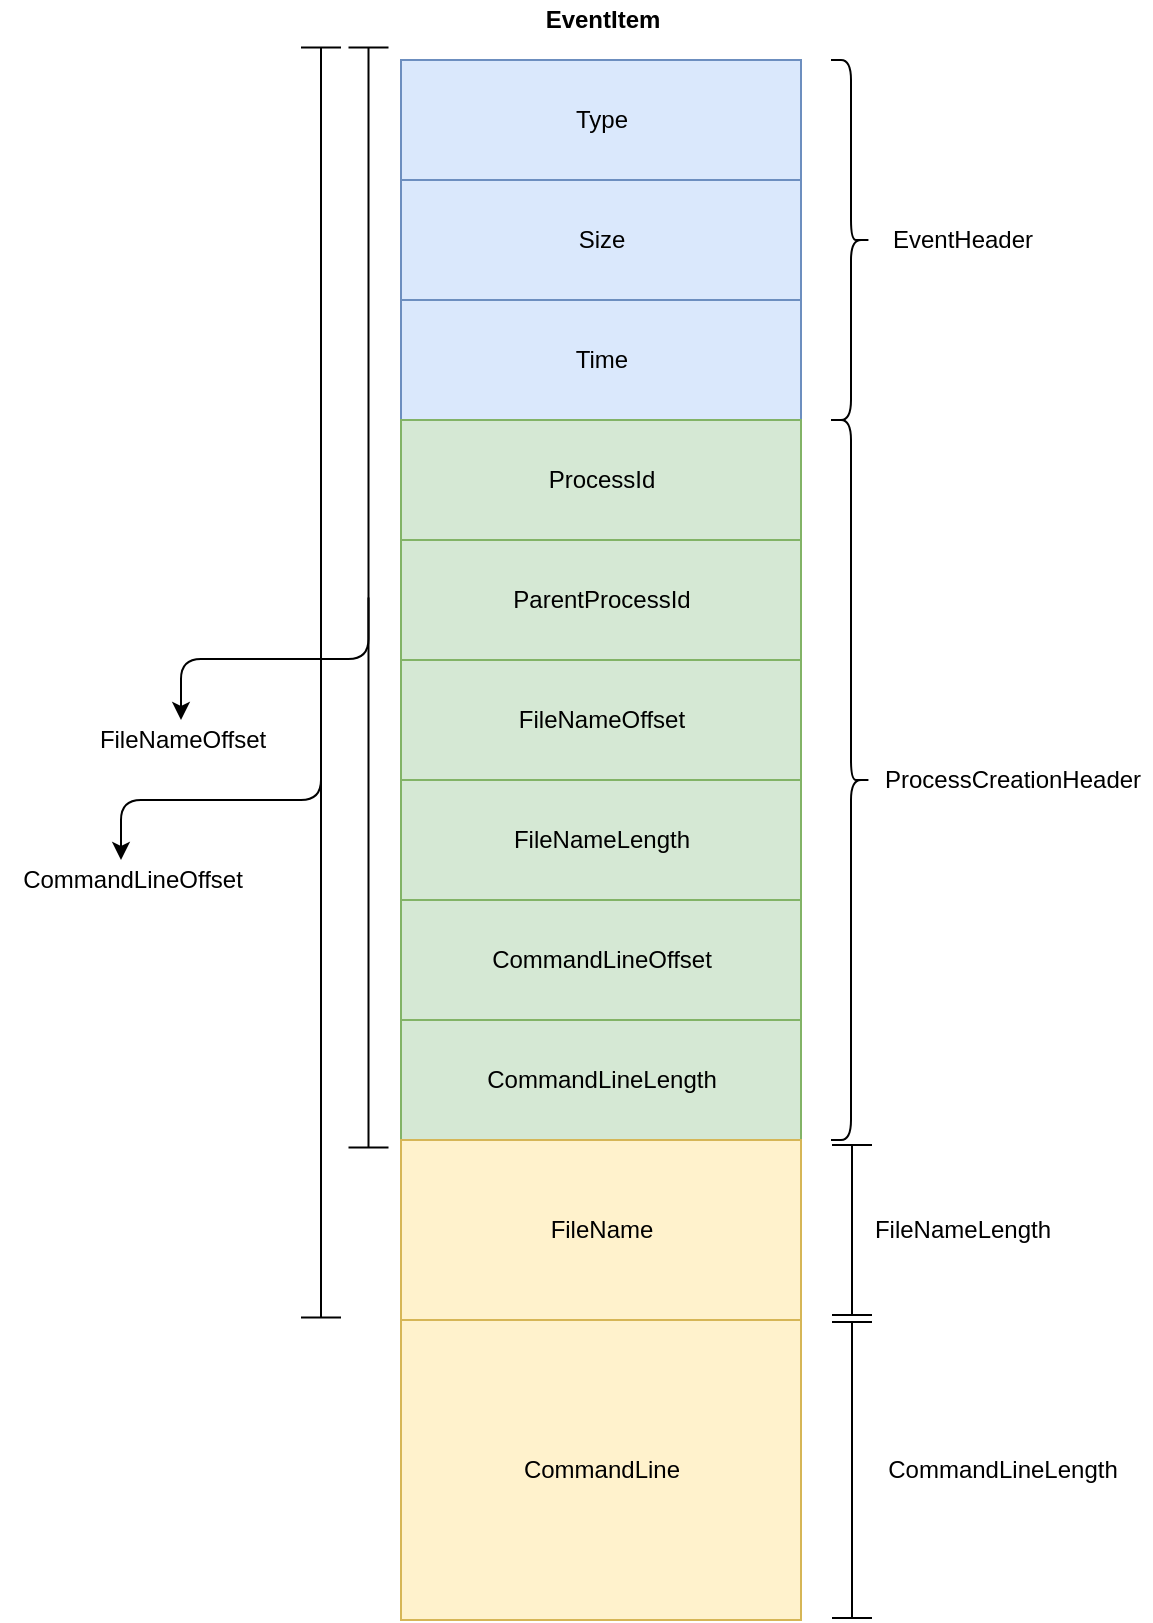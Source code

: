 <mxfile version="13.6.2" type="device" pages="4"><diagram id="EncKidvTdwbd67Wo8Xl4" name="ProcessCreationStructure"><mxGraphModel dx="2062" dy="1182" grid="1" gridSize="10" guides="1" tooltips="1" connect="1" arrows="1" fold="1" page="1" pageScale="1" pageWidth="850" pageHeight="1100" math="0" shadow="0"><root><mxCell id="0"/><mxCell id="1" parent="0"/><mxCell id="m1gUJsSVckNGnKXRZh16-1" value="" style="rounded=0;whiteSpace=wrap;html=1;" parent="1" vertex="1"><mxGeometry x="337.5" y="70" width="200" height="780" as="geometry"/></mxCell><mxCell id="m1gUJsSVckNGnKXRZh16-2" value="&lt;b&gt;EventItem&lt;/b&gt;" style="text;html=1;align=center;verticalAlign=middle;resizable=0;points=[];autosize=1;" parent="1" vertex="1"><mxGeometry x="402.5" y="40" width="70" height="20" as="geometry"/></mxCell><mxCell id="m1gUJsSVckNGnKXRZh16-3" value="Type" style="rounded=0;whiteSpace=wrap;html=1;fillColor=#dae8fc;strokeColor=#6c8ebf;" parent="1" vertex="1"><mxGeometry x="337.5" y="70" width="200" height="60" as="geometry"/></mxCell><mxCell id="m1gUJsSVckNGnKXRZh16-4" value="Size" style="rounded=0;whiteSpace=wrap;html=1;fillColor=#dae8fc;strokeColor=#6c8ebf;" parent="1" vertex="1"><mxGeometry x="337.5" y="130" width="200" height="60" as="geometry"/></mxCell><mxCell id="m1gUJsSVckNGnKXRZh16-5" value="Time" style="rounded=0;whiteSpace=wrap;html=1;fillColor=#dae8fc;strokeColor=#6c8ebf;" parent="1" vertex="1"><mxGeometry x="337.5" y="190" width="200" height="60" as="geometry"/></mxCell><mxCell id="m1gUJsSVckNGnKXRZh16-6" value="ProcessId" style="rounded=0;whiteSpace=wrap;html=1;fillColor=#d5e8d4;strokeColor=#82b366;" parent="1" vertex="1"><mxGeometry x="337.5" y="250" width="200" height="60" as="geometry"/></mxCell><mxCell id="m1gUJsSVckNGnKXRZh16-7" value="ParentProcessId" style="rounded=0;whiteSpace=wrap;html=1;fillColor=#d5e8d4;strokeColor=#82b366;" parent="1" vertex="1"><mxGeometry x="337.5" y="310" width="200" height="60" as="geometry"/></mxCell><mxCell id="m1gUJsSVckNGnKXRZh16-8" value="FileNameLength" style="rounded=0;whiteSpace=wrap;html=1;fillColor=#d5e8d4;strokeColor=#82b366;" parent="1" vertex="1"><mxGeometry x="337.5" y="430" width="200" height="60" as="geometry"/></mxCell><mxCell id="m1gUJsSVckNGnKXRZh16-9" value="FileNameOffset" style="rounded=0;whiteSpace=wrap;html=1;fillColor=#d5e8d4;strokeColor=#82b366;" parent="1" vertex="1"><mxGeometry x="337.5" y="370" width="200" height="60" as="geometry"/></mxCell><mxCell id="m1gUJsSVckNGnKXRZh16-10" value="CommandLineOffset" style="rounded=0;whiteSpace=wrap;html=1;fillColor=#d5e8d4;strokeColor=#82b366;" parent="1" vertex="1"><mxGeometry x="337.5" y="490" width="200" height="60" as="geometry"/></mxCell><mxCell id="m1gUJsSVckNGnKXRZh16-11" value="CommandLineLength" style="rounded=0;whiteSpace=wrap;html=1;fillColor=#d5e8d4;strokeColor=#82b366;" parent="1" vertex="1"><mxGeometry x="337.5" y="550" width="200" height="60" as="geometry"/></mxCell><mxCell id="m1gUJsSVckNGnKXRZh16-12" value="FileName" style="rounded=0;whiteSpace=wrap;html=1;fillColor=#fff2cc;strokeColor=#d6b656;" parent="1" vertex="1"><mxGeometry x="337.5" y="610" width="200" height="90" as="geometry"/></mxCell><mxCell id="m1gUJsSVckNGnKXRZh16-13" value="CommandLine" style="rounded=0;whiteSpace=wrap;html=1;fillColor=#fff2cc;strokeColor=#d6b656;" parent="1" vertex="1"><mxGeometry x="337.5" y="700" width="200" height="150" as="geometry"/></mxCell><mxCell id="m1gUJsSVckNGnKXRZh16-14" value="" style="shape=curlyBracket;whiteSpace=wrap;html=1;rounded=1;size=0.5;rotation=-180;" parent="1" vertex="1"><mxGeometry x="552.5" y="70" width="20" height="180" as="geometry"/></mxCell><mxCell id="m1gUJsSVckNGnKXRZh16-15" value="EventHeader" style="text;html=1;align=center;verticalAlign=middle;resizable=0;points=[];autosize=1;" parent="1" vertex="1"><mxGeometry x="572.5" y="150" width="90" height="20" as="geometry"/></mxCell><mxCell id="m1gUJsSVckNGnKXRZh16-16" value="" style="shape=curlyBracket;whiteSpace=wrap;html=1;rounded=1;size=0.5;rotation=-180;" parent="1" vertex="1"><mxGeometry x="552.5" y="250" width="20" height="360" as="geometry"/></mxCell><mxCell id="m1gUJsSVckNGnKXRZh16-17" value="ProcessCreationHeader" style="text;html=1;align=center;verticalAlign=middle;resizable=0;points=[];autosize=1;" parent="1" vertex="1"><mxGeometry x="572.5" y="420" width="140" height="20" as="geometry"/></mxCell><mxCell id="m1gUJsSVckNGnKXRZh16-19" value="" style="shape=crossbar;whiteSpace=wrap;html=1;rounded=1;rotation=-90;" parent="1" vertex="1"><mxGeometry x="46.25" y="328.75" width="550" height="20" as="geometry"/></mxCell><mxCell id="m1gUJsSVckNGnKXRZh16-21" value="" style="shape=crossbar;whiteSpace=wrap;html=1;rounded=1;rotation=-90;" parent="1" vertex="1"><mxGeometry x="-20" y="371.25" width="635" height="20" as="geometry"/></mxCell><mxCell id="m1gUJsSVckNGnKXRZh16-22" value="" style="edgeStyle=elbowEdgeStyle;elbow=vertical;endArrow=classic;html=1;exitX=0.5;exitY=0.5;exitDx=0;exitDy=0;exitPerimeter=0;" parent="1" source="m1gUJsSVckNGnKXRZh16-19" edge="1"><mxGeometry width="50" height="50" relative="1" as="geometry"><mxPoint x="197.5" y="360" as="sourcePoint"/><mxPoint x="227.5" y="400" as="targetPoint"/></mxGeometry></mxCell><mxCell id="m1gUJsSVckNGnKXRZh16-23" value="" style="edgeStyle=elbowEdgeStyle;elbow=vertical;endArrow=classic;html=1;exitX=0.5;exitY=0.5;exitDx=0;exitDy=0;exitPerimeter=0;" parent="1" source="m1gUJsSVckNGnKXRZh16-21" edge="1"><mxGeometry width="50" height="50" relative="1" as="geometry"><mxPoint x="291.25" y="378.75" as="sourcePoint"/><mxPoint x="197.5" y="470" as="targetPoint"/><Array as="points"><mxPoint x="247.5" y="440"/></Array></mxGeometry></mxCell><mxCell id="m1gUJsSVckNGnKXRZh16-24" value="&lt;span&gt;FileNameOffset&lt;/span&gt;" style="text;html=1;align=center;verticalAlign=middle;resizable=0;points=[];autosize=1;" parent="1" vertex="1"><mxGeometry x="177.5" y="400" width="100" height="20" as="geometry"/></mxCell><mxCell id="m1gUJsSVckNGnKXRZh16-25" value="&lt;span&gt;CommandLineOffset&lt;/span&gt;" style="text;html=1;align=center;verticalAlign=middle;resizable=0;points=[];autosize=1;" parent="1" vertex="1"><mxGeometry x="137.5" y="470" width="130" height="20" as="geometry"/></mxCell><mxCell id="m1gUJsSVckNGnKXRZh16-26" value="" style="shape=crossbar;whiteSpace=wrap;html=1;rounded=1;rotation=-90;" parent="1" vertex="1"><mxGeometry x="520.5" y="645" width="85" height="20" as="geometry"/></mxCell><mxCell id="m1gUJsSVckNGnKXRZh16-27" value="" style="shape=crossbar;whiteSpace=wrap;html=1;rounded=1;rotation=-90;" parent="1" vertex="1"><mxGeometry x="489" y="765" width="148" height="20" as="geometry"/></mxCell><mxCell id="m1gUJsSVckNGnKXRZh16-28" value="FileNameLength" style="text;html=1;align=center;verticalAlign=middle;resizable=0;points=[];autosize=1;" parent="1" vertex="1"><mxGeometry x="567.5" y="645" width="100" height="20" as="geometry"/></mxCell><mxCell id="m1gUJsSVckNGnKXRZh16-29" value="CommandLineLength" style="text;html=1;align=center;verticalAlign=middle;resizable=0;points=[];autosize=1;" parent="1" vertex="1"><mxGeometry x="572.5" y="765" width="130" height="20" as="geometry"/></mxCell></root></mxGraphModel></diagram><diagram id="ppN4QJusdsH0Hr3IwTUx" name="SequenceDiagram"><mxGraphModel dx="2062" dy="1182" grid="1" gridSize="10" guides="1" tooltips="1" connect="1" arrows="1" fold="1" page="1" pageScale="1" pageWidth="850" pageHeight="1100" math="0" shadow="0"><root><mxCell id="bGUG_rgy8I8LXVHKZunr-0"/><mxCell id="bGUG_rgy8I8LXVHKZunr-1" parent="bGUG_rgy8I8LXVHKZunr-0"/><mxCell id="bGUG_rgy8I8LXVHKZunr-2" value="User-Mode" style="shape=umlLifeline;perimeter=lifelinePerimeter;whiteSpace=wrap;html=1;container=1;collapsible=0;recursiveResize=0;outlineConnect=0;" parent="bGUG_rgy8I8LXVHKZunr-1" vertex="1"><mxGeometry x="220" y="80" width="100" height="450" as="geometry"/></mxCell><mxCell id="bGUG_rgy8I8LXVHKZunr-10" value="" style="html=1;points=[];perimeter=orthogonalPerimeter;" parent="bGUG_rgy8I8LXVHKZunr-2" vertex="1"><mxGeometry x="45" y="160" width="10" height="80" as="geometry"/></mxCell><mxCell id="bGUG_rgy8I8LXVHKZunr-12" value="Allow/Block/Quarantine etc...&amp;nbsp; via IOCTL" style="html=1;verticalAlign=bottom;startArrow=oval;startFill=1;endArrow=block;startSize=8;" parent="bGUG_rgy8I8LXVHKZunr-2" target="bGUG_rgy8I8LXVHKZunr-3" edge="1"><mxGeometry width="60" relative="1" as="geometry"><mxPoint x="50" y="270" as="sourcePoint"/><mxPoint x="110" y="270" as="targetPoint"/></mxGeometry></mxCell><mxCell id="bGUG_rgy8I8LXVHKZunr-3" value="Kernel-Mode" style="shape=umlLifeline;perimeter=lifelinePerimeter;whiteSpace=wrap;html=1;container=1;collapsible=0;recursiveResize=0;outlineConnect=0;" parent="bGUG_rgy8I8LXVHKZunr-1" vertex="1"><mxGeometry x="560" y="80" width="100" height="450" as="geometry"/></mxCell><mxCell id="bGUG_rgy8I8LXVHKZunr-4" value="" style="html=1;points=[];perimeter=orthogonalPerimeter;" parent="bGUG_rgy8I8LXVHKZunr-3" vertex="1"><mxGeometry x="45" y="70" width="10" height="80" as="geometry"/></mxCell><mxCell id="bGUG_rgy8I8LXVHKZunr-13" value="" style="html=1;points=[];perimeter=orthogonalPerimeter;" parent="bGUG_rgy8I8LXVHKZunr-3" vertex="1"><mxGeometry x="45" y="310" width="10" height="80" as="geometry"/></mxCell><mxCell id="bGUG_rgy8I8LXVHKZunr-14" value="IOCTL_GET_EVENTS" style="html=1;verticalAlign=bottom;endArrow=block;entryX=0;entryY=0;" parent="bGUG_rgy8I8LXVHKZunr-3" target="bGUG_rgy8I8LXVHKZunr-13" edge="1"><mxGeometry relative="1" as="geometry"><mxPoint x="-290.5" y="310.0" as="sourcePoint"/></mxGeometry></mxCell><mxCell id="bGUG_rgy8I8LXVHKZunr-15" value="EVENTS" style="html=1;verticalAlign=bottom;endArrow=open;dashed=1;endSize=8;exitX=0;exitY=0.95;" parent="bGUG_rgy8I8LXVHKZunr-3" source="bGUG_rgy8I8LXVHKZunr-13" edge="1"><mxGeometry relative="1" as="geometry"><mxPoint x="-290.5" y="386" as="targetPoint"/></mxGeometry></mxCell><mxCell id="bGUG_rgy8I8LXVHKZunr-5" value="IOCTL_GET_EVENTS" style="html=1;verticalAlign=bottom;endArrow=block;entryX=0;entryY=0;" parent="bGUG_rgy8I8LXVHKZunr-1" source="bGUG_rgy8I8LXVHKZunr-2" target="bGUG_rgy8I8LXVHKZunr-4" edge="1"><mxGeometry relative="1" as="geometry"><mxPoint x="535" y="150" as="sourcePoint"/></mxGeometry></mxCell><mxCell id="bGUG_rgy8I8LXVHKZunr-6" value="EVENTS" style="html=1;verticalAlign=bottom;endArrow=open;dashed=1;endSize=8;exitX=0;exitY=0.95;" parent="bGUG_rgy8I8LXVHKZunr-1" source="bGUG_rgy8I8LXVHKZunr-4" target="bGUG_rgy8I8LXVHKZunr-2" edge="1"><mxGeometry relative="1" as="geometry"><mxPoint x="535" y="226" as="targetPoint"/></mxGeometry></mxCell><mxCell id="bGUG_rgy8I8LXVHKZunr-11" value="1. Register Events&lt;br&gt;2. Determine kernel actions&lt;br&gt;&amp;nbsp;(allow/block processes)&lt;br&gt;3. Ask for more events" style="text;html=1;align=center;verticalAlign=middle;resizable=0;points=[];autosize=1;" parent="bGUG_rgy8I8LXVHKZunr-1" vertex="1"><mxGeometry x="90" y="250" width="160" height="60" as="geometry"/></mxCell></root></mxGraphModel></diagram><diagram id="F8doBaT8mjykbW4AZxkS" name="Model"><mxGraphModel dx="2912" dy="1182" grid="1" gridSize="10" guides="1" tooltips="1" connect="1" arrows="1" fold="1" page="1" pageScale="1" pageWidth="850" pageHeight="1100" math="0" shadow="0"><root><mxCell id="iuf9xAdqh_TTJQIWkeO--0"/><mxCell id="iuf9xAdqh_TTJQIWkeO--1" parent="iuf9xAdqh_TTJQIWkeO--0"/><mxCell id="qCPNAJK8BQ9uh-IPUCXe-0" style="edgeStyle=orthogonalEdgeStyle;rounded=0;orthogonalLoop=1;jettySize=auto;html=1;exitX=1;exitY=0.75;exitDx=0;exitDy=0;entryX=0.75;entryY=1;entryDx=0;entryDy=0;" parent="iuf9xAdqh_TTJQIWkeO--1" source="qCPNAJK8BQ9uh-IPUCXe-1" target="qCPNAJK8BQ9uh-IPUCXe-7" edge="1"><mxGeometry relative="1" as="geometry"/></mxCell><mxCell id="qCPNAJK8BQ9uh-IPUCXe-1" value="EventList" style="html=1;" parent="iuf9xAdqh_TTJQIWkeO--1" vertex="1"><mxGeometry x="-165" y="705" width="110" height="80" as="geometry"/></mxCell><mxCell id="qCPNAJK8BQ9uh-IPUCXe-2" style="edgeStyle=orthogonalEdgeStyle;rounded=0;orthogonalLoop=1;jettySize=auto;html=1;entryX=0.25;entryY=0;entryDx=0;entryDy=0;" parent="iuf9xAdqh_TTJQIWkeO--1" source="qCPNAJK8BQ9uh-IPUCXe-4" target="qCPNAJK8BQ9uh-IPUCXe-7" edge="1"><mxGeometry relative="1" as="geometry"><Array as="points"><mxPoint x="-7" y="465"/></Array></mxGeometry></mxCell><mxCell id="qCPNAJK8BQ9uh-IPUCXe-3" style="edgeStyle=orthogonalEdgeStyle;rounded=0;orthogonalLoop=1;jettySize=auto;html=1;" parent="iuf9xAdqh_TTJQIWkeO--1" source="qCPNAJK8BQ9uh-IPUCXe-4" edge="1"><mxGeometry relative="1" as="geometry"><mxPoint x="192" y="130" as="targetPoint"/></mxGeometry></mxCell><mxCell id="qCPNAJK8BQ9uh-IPUCXe-4" value="IOCTL" style="html=1;" parent="iuf9xAdqh_TTJQIWkeO--1" vertex="1"><mxGeometry x="-35" y="105" width="110" height="50" as="geometry"/></mxCell><mxCell id="qCPNAJK8BQ9uh-IPUCXe-5" style="edgeStyle=orthogonalEdgeStyle;rounded=0;orthogonalLoop=1;jettySize=auto;html=1;exitX=0.75;exitY=0;exitDx=0;exitDy=0;entryX=0.75;entryY=1;entryDx=0;entryDy=0;" parent="iuf9xAdqh_TTJQIWkeO--1" source="qCPNAJK8BQ9uh-IPUCXe-7" target="qCPNAJK8BQ9uh-IPUCXe-4" edge="1"><mxGeometry relative="1" as="geometry"/></mxCell><mxCell id="qCPNAJK8BQ9uh-IPUCXe-6" style="edgeStyle=orthogonalEdgeStyle;rounded=0;orthogonalLoop=1;jettySize=auto;html=1;exitX=0.25;exitY=1;exitDx=0;exitDy=0;entryX=1;entryY=0.25;entryDx=0;entryDy=0;" parent="iuf9xAdqh_TTJQIWkeO--1" source="qCPNAJK8BQ9uh-IPUCXe-7" target="qCPNAJK8BQ9uh-IPUCXe-1" edge="1"><mxGeometry relative="1" as="geometry"/></mxCell><mxCell id="qCPNAJK8BQ9uh-IPUCXe-7" value="IRP" style="html=1;" parent="iuf9xAdqh_TTJQIWkeO--1" vertex="1"><mxGeometry x="-35" y="495" width="110" height="50" as="geometry"/></mxCell><mxCell id="qCPNAJK8BQ9uh-IPUCXe-8" value="" style="group" parent="iuf9xAdqh_TTJQIWkeO--1" vertex="1" connectable="0"><mxGeometry x="-405" y="335" width="140" height="80" as="geometry"/></mxCell><mxCell id="qCPNAJK8BQ9uh-IPUCXe-9" value="" style="group" parent="qCPNAJK8BQ9uh-IPUCXe-8" vertex="1" connectable="0"><mxGeometry width="140" height="80" as="geometry"/></mxCell><mxCell id="qCPNAJK8BQ9uh-IPUCXe-10" value="Callback" style="html=1;" parent="qCPNAJK8BQ9uh-IPUCXe-9" vertex="1"><mxGeometry width="110" height="50" as="geometry"/></mxCell><mxCell id="qCPNAJK8BQ9uh-IPUCXe-11" value="Callback" style="html=1;" parent="qCPNAJK8BQ9uh-IPUCXe-9" vertex="1"><mxGeometry x="10" y="10" width="110" height="50" as="geometry"/></mxCell><mxCell id="qCPNAJK8BQ9uh-IPUCXe-12" value="Callback" style="html=1;" parent="qCPNAJK8BQ9uh-IPUCXe-9" vertex="1"><mxGeometry x="20" y="20" width="110" height="50" as="geometry"/></mxCell><mxCell id="qCPNAJK8BQ9uh-IPUCXe-13" value="Callbacks" style="html=1;" parent="qCPNAJK8BQ9uh-IPUCXe-9" vertex="1"><mxGeometry x="30" y="30" width="110" height="50" as="geometry"/></mxCell><mxCell id="qCPNAJK8BQ9uh-IPUCXe-14" value="" style="line;strokeWidth=1;fillColor=#f8cecc;align=left;verticalAlign=middle;spacingTop=-1;spacingLeft=3;spacingRight=3;rotatable=0;labelPosition=right;points=[];portConstraint=eastwest;strokeColor=#b85450;" parent="iuf9xAdqh_TTJQIWkeO--1" vertex="1"><mxGeometry x="-480" y="295" width="940" height="8" as="geometry"/></mxCell><mxCell id="qCPNAJK8BQ9uh-IPUCXe-15" value="User Mode" style="text;html=1;align=center;verticalAlign=middle;resizable=0;points=[];autosize=1;fillColor=#f8cecc;strokeColor=#b85450;" parent="iuf9xAdqh_TTJQIWkeO--1" vertex="1"><mxGeometry x="230" y="255" width="70" height="20" as="geometry"/></mxCell><mxCell id="qCPNAJK8BQ9uh-IPUCXe-16" value="Kernel Mode" style="text;html=1;align=center;verticalAlign=middle;resizable=0;points=[];autosize=1;fillColor=#f8cecc;strokeColor=#b85450;" parent="iuf9xAdqh_TTJQIWkeO--1" vertex="1"><mxGeometry x="225" y="325" width="80" height="20" as="geometry"/></mxCell><mxCell id="qCPNAJK8BQ9uh-IPUCXe-17" value="" style="group" parent="iuf9xAdqh_TTJQIWkeO--1" vertex="1" connectable="0"><mxGeometry x="-375" y="535" width="140" height="80" as="geometry"/></mxCell><mxCell id="qCPNAJK8BQ9uh-IPUCXe-18" value="Object" style="html=1;" parent="qCPNAJK8BQ9uh-IPUCXe-17" vertex="1"><mxGeometry width="110" height="50" as="geometry"/></mxCell><mxCell id="qCPNAJK8BQ9uh-IPUCXe-19" value="Object" style="html=1;" parent="qCPNAJK8BQ9uh-IPUCXe-17" vertex="1"><mxGeometry x="10" y="10" width="110" height="50" as="geometry"/></mxCell><mxCell id="qCPNAJK8BQ9uh-IPUCXe-20" value="Object" style="html=1;" parent="qCPNAJK8BQ9uh-IPUCXe-17" vertex="1"><mxGeometry x="20" y="20" width="110" height="50" as="geometry"/></mxCell><mxCell id="qCPNAJK8BQ9uh-IPUCXe-21" value="Events" style="html=1;" parent="qCPNAJK8BQ9uh-IPUCXe-17" vertex="1"><mxGeometry x="30" y="30" width="110" height="50" as="geometry"/></mxCell><mxCell id="qCPNAJK8BQ9uh-IPUCXe-22" style="edgeStyle=orthogonalEdgeStyle;rounded=0;orthogonalLoop=1;jettySize=auto;html=1;entryX=0;entryY=0.5;entryDx=0;entryDy=0;" parent="iuf9xAdqh_TTJQIWkeO--1" source="qCPNAJK8BQ9uh-IPUCXe-21" target="qCPNAJK8BQ9uh-IPUCXe-1" edge="1"><mxGeometry relative="1" as="geometry"><Array as="points"><mxPoint x="-290" y="745"/></Array></mxGeometry></mxCell><mxCell id="qCPNAJK8BQ9uh-IPUCXe-23" style="edgeStyle=orthogonalEdgeStyle;rounded=0;orthogonalLoop=1;jettySize=auto;html=1;entryX=0.5;entryY=0;entryDx=0;entryDy=0;" parent="iuf9xAdqh_TTJQIWkeO--1" source="qCPNAJK8BQ9uh-IPUCXe-13" target="qCPNAJK8BQ9uh-IPUCXe-18" edge="1"><mxGeometry relative="1" as="geometry"/></mxCell><mxCell id="qCPNAJK8BQ9uh-IPUCXe-24" value="1. User service periodically&amp;nbsp;&lt;br&gt;requests for events" style="text;html=1;align=center;verticalAlign=middle;resizable=0;points=[];autosize=1;fillColor=#ffe6cc;strokeColor=#d79b00;" parent="iuf9xAdqh_TTJQIWkeO--1" vertex="1"><mxGeometry x="-195" y="210" width="160" height="30" as="geometry"/></mxCell><mxCell id="qCPNAJK8BQ9uh-IPUCXe-25" value="2. The request arrives to the driver in the form of an IRP" style="text;html=1;align=center;verticalAlign=middle;resizable=0;points=[];autosize=1;fillColor=#ffe6cc;strokeColor=#d79b00;" parent="iuf9xAdqh_TTJQIWkeO--1" vertex="1"><mxGeometry x="85" y="510" width="310" height="20" as="geometry"/></mxCell><mxCell id="qCPNAJK8BQ9uh-IPUCXe-26" value="3. The IRP handles the request by sending&amp;nbsp;&lt;br&gt;the events inside the global EventList summed up&lt;br&gt;from the previous query" style="text;html=1;align=center;verticalAlign=middle;resizable=0;points=[];autosize=1;fillColor=#ffe6cc;strokeColor=#d79b00;" parent="iuf9xAdqh_TTJQIWkeO--1" vertex="1"><mxGeometry x="55" y="605" width="280" height="50" as="geometry"/></mxCell><mxCell id="qCPNAJK8BQ9uh-IPUCXe-27" value="(4.) Callback routines are called &lt;br&gt;and create an Event Objects" style="text;html=1;align=center;verticalAlign=middle;resizable=0;points=[];autosize=1;fillColor=#ffe6cc;strokeColor=#d79b00;" parent="iuf9xAdqh_TTJQIWkeO--1" vertex="1"><mxGeometry x="-305" y="455" width="180" height="30" as="geometry"/></mxCell><mxCell id="qCPNAJK8BQ9uh-IPUCXe-28" value="(5.) Events inserted into a global list" style="text;html=1;align=center;verticalAlign=middle;resizable=0;points=[];autosize=1;fillColor=#ffe6cc;strokeColor=#d79b00;" parent="iuf9xAdqh_TTJQIWkeO--1" vertex="1"><mxGeometry x="-275" y="655" width="210" height="20" as="geometry"/></mxCell><mxCell id="qCPNAJK8BQ9uh-IPUCXe-29" value="(4.) and (5.) actually happens all the time" style="text;html=1;align=center;verticalAlign=middle;resizable=0;points=[];autosize=1;fillColor=#fff2cc;strokeColor=#d6b656;" parent="iuf9xAdqh_TTJQIWkeO--1" vertex="1"><mxGeometry x="-420" y="795" width="230" height="20" as="geometry"/></mxCell><mxCell id="qCPNAJK8BQ9uh-IPUCXe-30" value="The client:&lt;br&gt;6. Saves the data&lt;br&gt;7. Analyze it&lt;br&gt;(8.) Request an action from the driver&lt;br&gt;Back to 1." style="text;html=1;align=center;verticalAlign=middle;resizable=0;points=[];autosize=1;fillColor=#ffe6cc;strokeColor=#d79b00;" parent="iuf9xAdqh_TTJQIWkeO--1" vertex="1"><mxGeometry x="192" y="90" width="210" height="80" as="geometry"/></mxCell></root></mxGraphModel></diagram><diagram id="GzKxdvM7s897YxRiNi8H" name="ProjectStructure"><mxGraphModel dx="1422" dy="815" grid="1" gridSize="10" guides="1" tooltips="1" connect="1" arrows="1" fold="1" page="1" pageScale="1" pageWidth="850" pageHeight="1100" math="0" shadow="0"><root><mxCell id="bESQFIBJN2Bo6fPpx5Un-0"/><mxCell id="bESQFIBJN2Bo6fPpx5Un-1" parent="bESQFIBJN2Bo6fPpx5Un-0"/><mxCell id="IKqKu-HeOv18yyzppI-X-41" value="" style="endArrow=none;dashed=1;html=1;fontSize=14;" parent="bESQFIBJN2Bo6fPpx5Un-1" edge="1"><mxGeometry width="50" height="50" relative="1" as="geometry"><mxPoint x="990" y="160" as="sourcePoint"/><mxPoint x="1880" y="160" as="targetPoint"/></mxGeometry></mxCell><mxCell id="IKqKu-HeOv18yyzppI-X-42" value="" style="endArrow=none;dashed=1;html=1;fontSize=14;" parent="bESQFIBJN2Bo6fPpx5Un-1" edge="1"><mxGeometry width="50" height="50" relative="1" as="geometry"><mxPoint x="990" y="370" as="sourcePoint"/><mxPoint x="1880" y="370" as="targetPoint"/></mxGeometry></mxCell><mxCell id="IKqKu-HeOv18yyzppI-X-44" value="" style="endArrow=none;dashed=1;html=1;fontSize=14;" parent="bESQFIBJN2Bo6fPpx5Un-1" edge="1"><mxGeometry width="50" height="50" relative="1" as="geometry"><mxPoint x="990" y="729.58" as="sourcePoint"/><mxPoint x="1880" y="729.58" as="targetPoint"/></mxGeometry></mxCell><mxCell id="IKqKu-HeOv18yyzppI-X-45" value="" style="endArrow=none;dashed=1;html=1;fontSize=14;" parent="bESQFIBJN2Bo6fPpx5Un-1" edge="1"><mxGeometry width="50" height="50" relative="1" as="geometry"><mxPoint x="990" y="940" as="sourcePoint"/><mxPoint x="1880" y="940" as="targetPoint"/></mxGeometry></mxCell><mxCell id="bESQFIBJN2Bo6fPpx5Un-8" style="edgeStyle=orthogonalEdgeStyle;rounded=0;orthogonalLoop=1;jettySize=auto;html=1;exitX=0.5;exitY=1;exitDx=0;exitDy=0;entryX=0;entryY=0.5;entryDx=0;entryDy=0;" parent="bESQFIBJN2Bo6fPpx5Un-1" source="bESQFIBJN2Bo6fPpx5Un-3" target="bESQFIBJN2Bo6fPpx5Un-5" edge="1"><mxGeometry relative="1" as="geometry"/></mxCell><mxCell id="bESQFIBJN2Bo6fPpx5Un-33" style="edgeStyle=orthogonalEdgeStyle;rounded=0;orthogonalLoop=1;jettySize=auto;html=1;exitX=0.5;exitY=1;exitDx=0;exitDy=0;entryX=0;entryY=0.5;entryDx=0;entryDy=0;" parent="bESQFIBJN2Bo6fPpx5Un-1" source="bESQFIBJN2Bo6fPpx5Un-3" target="bESQFIBJN2Bo6fPpx5Un-25" edge="1"><mxGeometry relative="1" as="geometry"/></mxCell><mxCell id="bESQFIBJN2Bo6fPpx5Un-56" style="edgeStyle=orthogonalEdgeStyle;rounded=0;orthogonalLoop=1;jettySize=auto;html=1;exitX=0.5;exitY=1;exitDx=0;exitDy=0;entryX=0;entryY=0.5;entryDx=0;entryDy=0;" parent="bESQFIBJN2Bo6fPpx5Un-1" source="bESQFIBJN2Bo6fPpx5Un-3" target="bESQFIBJN2Bo6fPpx5Un-46" edge="1"><mxGeometry relative="1" as="geometry"/></mxCell><mxCell id="bESQFIBJN2Bo6fPpx5Un-68" style="edgeStyle=orthogonalEdgeStyle;rounded=0;orthogonalLoop=1;jettySize=auto;html=1;exitX=0.5;exitY=1;exitDx=0;exitDy=0;entryX=0;entryY=0.5;entryDx=0;entryDy=0;" parent="bESQFIBJN2Bo6fPpx5Un-1" source="bESQFIBJN2Bo6fPpx5Un-3" target="bESQFIBJN2Bo6fPpx5Un-58" edge="1"><mxGeometry relative="1" as="geometry"/></mxCell><mxCell id="bESQFIBJN2Bo6fPpx5Un-3" value="src" style="rounded=0;whiteSpace=wrap;html=1;" parent="bESQFIBJN2Bo6fPpx5Un-1" vertex="1"><mxGeometry x="370" y="160" width="120" height="20" as="geometry"/></mxCell><mxCell id="bESQFIBJN2Bo6fPpx5Un-7" style="edgeStyle=orthogonalEdgeStyle;rounded=0;orthogonalLoop=1;jettySize=auto;html=1;entryX=0;entryY=0.5;entryDx=0;entryDy=0;" parent="bESQFIBJN2Bo6fPpx5Un-1" source="bESQFIBJN2Bo6fPpx5Un-5" target="bESQFIBJN2Bo6fPpx5Un-6" edge="1"><mxGeometry relative="1" as="geometry"/></mxCell><mxCell id="bESQFIBJN2Bo6fPpx5Un-5" value="monitor" style="rounded=0;whiteSpace=wrap;html=1;" parent="bESQFIBJN2Bo6fPpx5Un-1" vertex="1"><mxGeometry x="490" y="200" width="120" height="20" as="geometry"/></mxCell><mxCell id="bESQFIBJN2Bo6fPpx5Un-6" value="process.cpp" style="rounded=0;whiteSpace=wrap;html=1;fillColor=#dae8fc;strokeColor=#6c8ebf;" parent="bESQFIBJN2Bo6fPpx5Un-1" vertex="1"><mxGeometry x="610" y="240" width="120" height="20" as="geometry"/></mxCell><mxCell id="bESQFIBJN2Bo6fPpx5Un-9" style="edgeStyle=orthogonalEdgeStyle;rounded=0;orthogonalLoop=1;jettySize=auto;html=1;entryX=0;entryY=0.5;entryDx=0;entryDy=0;exitX=0.5;exitY=1;exitDx=0;exitDy=0;" parent="bESQFIBJN2Bo6fPpx5Un-1" source="bESQFIBJN2Bo6fPpx5Un-5" target="bESQFIBJN2Bo6fPpx5Un-10" edge="1"><mxGeometry relative="1" as="geometry"><mxPoint x="550" y="250" as="sourcePoint"/></mxGeometry></mxCell><mxCell id="bESQFIBJN2Bo6fPpx5Un-10" value="thread.cpp" style="rounded=0;whiteSpace=wrap;html=1;fillColor=#dae8fc;strokeColor=#6c8ebf;" parent="bESQFIBJN2Bo6fPpx5Un-1" vertex="1"><mxGeometry x="610" y="270" width="120" height="20" as="geometry"/></mxCell><mxCell id="bESQFIBJN2Bo6fPpx5Un-11" style="edgeStyle=orthogonalEdgeStyle;rounded=0;orthogonalLoop=1;jettySize=auto;html=1;entryX=0;entryY=0.5;entryDx=0;entryDy=0;exitX=0.5;exitY=1;exitDx=0;exitDy=0;" parent="bESQFIBJN2Bo6fPpx5Un-1" source="bESQFIBJN2Bo6fPpx5Un-5" target="bESQFIBJN2Bo6fPpx5Un-12" edge="1"><mxGeometry relative="1" as="geometry"><mxPoint x="550" y="280" as="sourcePoint"/></mxGeometry></mxCell><mxCell id="bESQFIBJN2Bo6fPpx5Un-12" value="image.cpp" style="rounded=0;whiteSpace=wrap;html=1;fillColor=#dae8fc;strokeColor=#6c8ebf;" parent="bESQFIBJN2Bo6fPpx5Un-1" vertex="1"><mxGeometry x="610" y="300" width="120" height="20" as="geometry"/></mxCell><mxCell id="bESQFIBJN2Bo6fPpx5Un-13" style="edgeStyle=orthogonalEdgeStyle;rounded=0;orthogonalLoop=1;jettySize=auto;html=1;entryX=0;entryY=0.5;entryDx=0;entryDy=0;exitX=0.5;exitY=1;exitDx=0;exitDy=0;" parent="bESQFIBJN2Bo6fPpx5Un-1" source="bESQFIBJN2Bo6fPpx5Un-5" target="bESQFIBJN2Bo6fPpx5Un-14" edge="1"><mxGeometry relative="1" as="geometry"><mxPoint x="550" y="310" as="sourcePoint"/></mxGeometry></mxCell><mxCell id="bESQFIBJN2Bo6fPpx5Un-14" value="registry.cpp" style="rounded=0;whiteSpace=wrap;html=1;fillColor=#dae8fc;strokeColor=#6c8ebf;" parent="bESQFIBJN2Bo6fPpx5Un-1" vertex="1"><mxGeometry x="610" y="330" width="120" height="20" as="geometry"/></mxCell><mxCell id="bESQFIBJN2Bo6fPpx5Un-24" style="edgeStyle=orthogonalEdgeStyle;rounded=0;orthogonalLoop=1;jettySize=auto;html=1;entryX=0;entryY=0.5;entryDx=0;entryDy=0;fillColor=#e1d5e7;strokeColor=#9673a6;" parent="bESQFIBJN2Bo6fPpx5Un-1" source="bESQFIBJN2Bo6fPpx5Un-25" target="bESQFIBJN2Bo6fPpx5Un-26" edge="1"><mxGeometry relative="1" as="geometry"/></mxCell><mxCell id="bESQFIBJN2Bo6fPpx5Un-25" value="major" style="rounded=0;whiteSpace=wrap;html=1;fillColor=#e1d5e7;strokeColor=#9673a6;" parent="bESQFIBJN2Bo6fPpx5Un-1" vertex="1"><mxGeometry x="490" y="440" width="120" height="20" as="geometry"/></mxCell><mxCell id="bESQFIBJN2Bo6fPpx5Un-26" value="create.cpp" style="rounded=0;whiteSpace=wrap;html=1;fillColor=#e1d5e7;strokeColor=#9673a6;" parent="bESQFIBJN2Bo6fPpx5Un-1" vertex="1"><mxGeometry x="610" y="480" width="120" height="20" as="geometry"/></mxCell><mxCell id="bESQFIBJN2Bo6fPpx5Un-27" style="edgeStyle=orthogonalEdgeStyle;rounded=0;orthogonalLoop=1;jettySize=auto;html=1;entryX=0;entryY=0.5;entryDx=0;entryDy=0;exitX=0.5;exitY=1;exitDx=0;exitDy=0;fillColor=#e1d5e7;strokeColor=#9673a6;" parent="bESQFIBJN2Bo6fPpx5Un-1" source="bESQFIBJN2Bo6fPpx5Un-25" target="bESQFIBJN2Bo6fPpx5Un-28" edge="1"><mxGeometry relative="1" as="geometry"><mxPoint x="550" y="490" as="sourcePoint"/></mxGeometry></mxCell><mxCell id="bESQFIBJN2Bo6fPpx5Un-28" value="close.cpp" style="rounded=0;whiteSpace=wrap;html=1;fillColor=#e1d5e7;strokeColor=#9673a6;" parent="bESQFIBJN2Bo6fPpx5Un-1" vertex="1"><mxGeometry x="610" y="510" width="120" height="20" as="geometry"/></mxCell><mxCell id="bESQFIBJN2Bo6fPpx5Un-29" style="edgeStyle=orthogonalEdgeStyle;rounded=0;orthogonalLoop=1;jettySize=auto;html=1;entryX=0;entryY=0.5;entryDx=0;entryDy=0;exitX=0.5;exitY=1;exitDx=0;exitDy=0;fillColor=#e1d5e7;strokeColor=#9673a6;" parent="bESQFIBJN2Bo6fPpx5Un-1" source="bESQFIBJN2Bo6fPpx5Un-25" target="bESQFIBJN2Bo6fPpx5Un-30" edge="1"><mxGeometry relative="1" as="geometry"><mxPoint x="550" y="520" as="sourcePoint"/></mxGeometry></mxCell><mxCell id="bESQFIBJN2Bo6fPpx5Un-30" value="devicecontrol.cpp" style="rounded=0;whiteSpace=wrap;html=1;fillColor=#e1d5e7;strokeColor=#9673a6;" parent="bESQFIBJN2Bo6fPpx5Un-1" vertex="1"><mxGeometry x="610" y="540" width="120" height="20" as="geometry"/></mxCell><mxCell id="bESQFIBJN2Bo6fPpx5Un-31" style="edgeStyle=orthogonalEdgeStyle;rounded=0;orthogonalLoop=1;jettySize=auto;html=1;entryX=0;entryY=0.5;entryDx=0;entryDy=0;exitX=0.5;exitY=1;exitDx=0;exitDy=0;fillColor=#e1d5e7;strokeColor=#9673a6;" parent="bESQFIBJN2Bo6fPpx5Un-1" source="bESQFIBJN2Bo6fPpx5Un-25" target="bESQFIBJN2Bo6fPpx5Un-32" edge="1"><mxGeometry relative="1" as="geometry"><mxPoint x="550" y="550" as="sourcePoint"/></mxGeometry></mxCell><mxCell id="bESQFIBJN2Bo6fPpx5Un-32" value="ioctl" style="rounded=0;whiteSpace=wrap;html=1;fillColor=#e1d5e7;strokeColor=#9673a6;" parent="bESQFIBJN2Bo6fPpx5Un-1" vertex="1"><mxGeometry x="610" y="570" width="120" height="20" as="geometry"/></mxCell><mxCell id="bESQFIBJN2Bo6fPpx5Un-34" style="edgeStyle=orthogonalEdgeStyle;rounded=0;orthogonalLoop=1;jettySize=auto;html=1;entryX=0;entryY=0.5;entryDx=0;entryDy=0;exitX=0.5;exitY=1;exitDx=0;exitDy=0;" parent="bESQFIBJN2Bo6fPpx5Un-1" source="bESQFIBJN2Bo6fPpx5Un-5" target="bESQFIBJN2Bo6fPpx5Un-35" edge="1"><mxGeometry relative="1" as="geometry"><mxPoint x="550" y="250" as="sourcePoint"/></mxGeometry></mxCell><mxCell id="bESQFIBJN2Bo6fPpx5Un-35" value="Event.cpp" style="rounded=0;whiteSpace=wrap;html=1;fillColor=#ffe6cc;strokeColor=#d79b00;" parent="bESQFIBJN2Bo6fPpx5Un-1" vertex="1"><mxGeometry x="610" y="360" width="120" height="20" as="geometry"/></mxCell><mxCell id="bESQFIBJN2Bo6fPpx5Un-36" style="edgeStyle=orthogonalEdgeStyle;rounded=0;orthogonalLoop=1;jettySize=auto;html=1;entryX=0;entryY=0.5;entryDx=0;entryDy=0;exitX=0.5;exitY=1;exitDx=0;exitDy=0;fillColor=#e1d5e7;strokeColor=#9673a6;" parent="bESQFIBJN2Bo6fPpx5Un-1" source="bESQFIBJN2Bo6fPpx5Un-32" target="bESQFIBJN2Bo6fPpx5Un-38" edge="1"><mxGeometry relative="1" as="geometry"><mxPoint x="720" y="750" as="sourcePoint"/></mxGeometry></mxCell><mxCell id="bESQFIBJN2Bo6fPpx5Un-38" value="getevents.cpp" style="rounded=0;whiteSpace=wrap;html=1;fillColor=#e1d5e7;strokeColor=#9673a6;" parent="bESQFIBJN2Bo6fPpx5Un-1" vertex="1"><mxGeometry x="730" y="600" width="120" height="20" as="geometry"/></mxCell><mxCell id="bESQFIBJN2Bo6fPpx5Un-39" style="edgeStyle=orthogonalEdgeStyle;rounded=0;orthogonalLoop=1;jettySize=auto;html=1;entryX=0;entryY=0.5;entryDx=0;entryDy=0;exitX=0.5;exitY=1;exitDx=0;exitDy=0;fillColor=#e1d5e7;strokeColor=#9673a6;" parent="bESQFIBJN2Bo6fPpx5Un-1" source="bESQFIBJN2Bo6fPpx5Un-32" target="bESQFIBJN2Bo6fPpx5Un-40" edge="1"><mxGeometry relative="1" as="geometry"><mxPoint x="720" y="750" as="sourcePoint"/></mxGeometry></mxCell><mxCell id="bESQFIBJN2Bo6fPpx5Un-40" value="." style="rounded=0;whiteSpace=wrap;html=1;fillColor=#e1d5e7;strokeColor=#9673a6;" parent="bESQFIBJN2Bo6fPpx5Un-1" vertex="1"><mxGeometry x="730" y="630" width="120" height="20" as="geometry"/></mxCell><mxCell id="bESQFIBJN2Bo6fPpx5Un-45" style="edgeStyle=orthogonalEdgeStyle;rounded=0;orthogonalLoop=1;jettySize=auto;html=1;entryX=0;entryY=0.5;entryDx=0;entryDy=0;" parent="bESQFIBJN2Bo6fPpx5Un-1" source="bESQFIBJN2Bo6fPpx5Un-46" target="bESQFIBJN2Bo6fPpx5Un-47" edge="1"><mxGeometry relative="1" as="geometry"/></mxCell><mxCell id="bESQFIBJN2Bo6fPpx5Un-46" value="utils" style="rounded=0;whiteSpace=wrap;html=1;" parent="bESQFIBJN2Bo6fPpx5Un-1" vertex="1"><mxGeometry x="490" y="660" width="120" height="20" as="geometry"/></mxCell><mxCell id="bESQFIBJN2Bo6fPpx5Un-47" value="process.cpp" style="rounded=0;whiteSpace=wrap;html=1;" parent="bESQFIBJN2Bo6fPpx5Un-1" vertex="1"><mxGeometry x="610" y="700" width="120" height="20" as="geometry"/></mxCell><mxCell id="bESQFIBJN2Bo6fPpx5Un-48" style="edgeStyle=orthogonalEdgeStyle;rounded=0;orthogonalLoop=1;jettySize=auto;html=1;entryX=0;entryY=0.5;entryDx=0;entryDy=0;exitX=0.5;exitY=1;exitDx=0;exitDy=0;" parent="bESQFIBJN2Bo6fPpx5Un-1" source="bESQFIBJN2Bo6fPpx5Un-46" target="bESQFIBJN2Bo6fPpx5Un-49" edge="1"><mxGeometry relative="1" as="geometry"><mxPoint x="550" y="710" as="sourcePoint"/></mxGeometry></mxCell><mxCell id="bESQFIBJN2Bo6fPpx5Un-49" value="thread.cpp" style="rounded=0;whiteSpace=wrap;html=1;" parent="bESQFIBJN2Bo6fPpx5Un-1" vertex="1"><mxGeometry x="610" y="730" width="120" height="20" as="geometry"/></mxCell><mxCell id="bESQFIBJN2Bo6fPpx5Un-50" style="edgeStyle=orthogonalEdgeStyle;rounded=0;orthogonalLoop=1;jettySize=auto;html=1;entryX=0;entryY=0.5;entryDx=0;entryDy=0;exitX=0.5;exitY=1;exitDx=0;exitDy=0;" parent="bESQFIBJN2Bo6fPpx5Un-1" source="bESQFIBJN2Bo6fPpx5Un-46" target="bESQFIBJN2Bo6fPpx5Un-51" edge="1"><mxGeometry relative="1" as="geometry"><mxPoint x="550" y="740" as="sourcePoint"/></mxGeometry></mxCell><mxCell id="bESQFIBJN2Bo6fPpx5Un-51" value="image.cpp" style="rounded=0;whiteSpace=wrap;html=1;" parent="bESQFIBJN2Bo6fPpx5Un-1" vertex="1"><mxGeometry x="610" y="760" width="120" height="20" as="geometry"/></mxCell><mxCell id="bESQFIBJN2Bo6fPpx5Un-52" style="edgeStyle=orthogonalEdgeStyle;rounded=0;orthogonalLoop=1;jettySize=auto;html=1;entryX=0;entryY=0.5;entryDx=0;entryDy=0;exitX=0.5;exitY=1;exitDx=0;exitDy=0;" parent="bESQFIBJN2Bo6fPpx5Un-1" source="bESQFIBJN2Bo6fPpx5Un-46" target="bESQFIBJN2Bo6fPpx5Un-53" edge="1"><mxGeometry relative="1" as="geometry"><mxPoint x="550" y="770" as="sourcePoint"/></mxGeometry></mxCell><mxCell id="bESQFIBJN2Bo6fPpx5Un-53" value="registry.cpp" style="rounded=0;whiteSpace=wrap;html=1;" parent="bESQFIBJN2Bo6fPpx5Un-1" vertex="1"><mxGeometry x="610" y="790" width="120" height="20" as="geometry"/></mxCell><mxCell id="bESQFIBJN2Bo6fPpx5Un-54" style="edgeStyle=orthogonalEdgeStyle;rounded=0;orthogonalLoop=1;jettySize=auto;html=1;entryX=0;entryY=0.5;entryDx=0;entryDy=0;exitX=0.5;exitY=1;exitDx=0;exitDy=0;" parent="bESQFIBJN2Bo6fPpx5Un-1" source="bESQFIBJN2Bo6fPpx5Un-46" target="bESQFIBJN2Bo6fPpx5Un-55" edge="1"><mxGeometry relative="1" as="geometry"><mxPoint x="550" y="710" as="sourcePoint"/></mxGeometry></mxCell><mxCell id="bESQFIBJN2Bo6fPpx5Un-55" value="Utils.cpp" style="rounded=0;whiteSpace=wrap;html=1;" parent="bESQFIBJN2Bo6fPpx5Un-1" vertex="1"><mxGeometry x="610" y="820" width="120" height="20" as="geometry"/></mxCell><mxCell id="bESQFIBJN2Bo6fPpx5Un-57" style="edgeStyle=orthogonalEdgeStyle;rounded=0;orthogonalLoop=1;jettySize=auto;html=1;entryX=0;entryY=0.5;entryDx=0;entryDy=0;" parent="bESQFIBJN2Bo6fPpx5Un-1" source="bESQFIBJN2Bo6fPpx5Un-58" target="bESQFIBJN2Bo6fPpx5Un-59" edge="1"><mxGeometry relative="1" as="geometry"/></mxCell><mxCell id="bESQFIBJN2Bo6fPpx5Un-58" value="stl" style="rounded=0;whiteSpace=wrap;html=1;" parent="bESQFIBJN2Bo6fPpx5Un-1" vertex="1"><mxGeometry x="490" y="860" width="120" height="20" as="geometry"/></mxCell><mxCell id="bESQFIBJN2Bo6fPpx5Un-59" value="AutoLock.cpp" style="rounded=0;whiteSpace=wrap;html=1;" parent="bESQFIBJN2Bo6fPpx5Un-1" vertex="1"><mxGeometry x="610" y="900" width="120" height="20" as="geometry"/></mxCell><mxCell id="bESQFIBJN2Bo6fPpx5Un-60" style="edgeStyle=orthogonalEdgeStyle;rounded=0;orthogonalLoop=1;jettySize=auto;html=1;entryX=0;entryY=0.5;entryDx=0;entryDy=0;exitX=0.5;exitY=1;exitDx=0;exitDy=0;" parent="bESQFIBJN2Bo6fPpx5Un-1" source="bESQFIBJN2Bo6fPpx5Un-58" target="bESQFIBJN2Bo6fPpx5Un-61" edge="1"><mxGeometry relative="1" as="geometry"><mxPoint x="550" y="910" as="sourcePoint"/></mxGeometry></mxCell><mxCell id="bESQFIBJN2Bo6fPpx5Un-61" value="FastMutex.cpp" style="rounded=0;whiteSpace=wrap;html=1;" parent="bESQFIBJN2Bo6fPpx5Un-1" vertex="1"><mxGeometry x="610" y="930" width="120" height="20" as="geometry"/></mxCell><mxCell id="bESQFIBJN2Bo6fPpx5Un-62" style="edgeStyle=orthogonalEdgeStyle;rounded=0;orthogonalLoop=1;jettySize=auto;html=1;entryX=0;entryY=0.5;entryDx=0;entryDy=0;exitX=0.5;exitY=1;exitDx=0;exitDy=0;" parent="bESQFIBJN2Bo6fPpx5Un-1" source="bESQFIBJN2Bo6fPpx5Un-58" target="bESQFIBJN2Bo6fPpx5Un-63" edge="1"><mxGeometry relative="1" as="geometry"><mxPoint x="550" y="940" as="sourcePoint"/></mxGeometry></mxCell><mxCell id="bESQFIBJN2Bo6fPpx5Un-63" value="LinkedList.cpp" style="rounded=0;whiteSpace=wrap;html=1;" parent="bESQFIBJN2Bo6fPpx5Un-1" vertex="1"><mxGeometry x="610" y="960" width="120" height="20" as="geometry"/></mxCell><mxCell id="bESQFIBJN2Bo6fPpx5Un-64" style="edgeStyle=orthogonalEdgeStyle;rounded=0;orthogonalLoop=1;jettySize=auto;html=1;entryX=0;entryY=0.5;entryDx=0;entryDy=0;exitX=0.5;exitY=1;exitDx=0;exitDy=0;" parent="bESQFIBJN2Bo6fPpx5Un-1" source="bESQFIBJN2Bo6fPpx5Un-58" target="bESQFIBJN2Bo6fPpx5Un-65" edge="1"><mxGeometry relative="1" as="geometry"><mxPoint x="550" y="970" as="sourcePoint"/></mxGeometry></mxCell><mxCell id="bESQFIBJN2Bo6fPpx5Un-65" value="." style="rounded=0;whiteSpace=wrap;html=1;" parent="bESQFIBJN2Bo6fPpx5Un-1" vertex="1"><mxGeometry x="610" y="990" width="120" height="20" as="geometry"/></mxCell><mxCell id="IKqKu-HeOv18yyzppI-X-19" style="edgeStyle=orthogonalEdgeStyle;rounded=0;orthogonalLoop=1;jettySize=auto;html=1;exitX=0.5;exitY=1;exitDx=0;exitDy=0;entryX=0.5;entryY=0;entryDx=0;entryDy=0;" parent="bESQFIBJN2Bo6fPpx5Un-1" source="IKqKu-HeOv18yyzppI-X-0" target="IKqKu-HeOv18yyzppI-X-6" edge="1"><mxGeometry relative="1" as="geometry"/></mxCell><mxCell id="IKqKu-HeOv18yyzppI-X-0" value="object" style="rounded=0;whiteSpace=wrap;html=1;fillColor=#dae8fc;strokeColor=#6c8ebf;" parent="bESQFIBJN2Bo6fPpx5Un-1" vertex="1"><mxGeometry x="1730" y="160" width="120" height="60" as="geometry"/></mxCell><mxCell id="IKqKu-HeOv18yyzppI-X-16" style="edgeStyle=orthogonalEdgeStyle;rounded=0;orthogonalLoop=1;jettySize=auto;html=1;exitX=0.5;exitY=1;exitDx=0;exitDy=0;" parent="bESQFIBJN2Bo6fPpx5Un-1" source="IKqKu-HeOv18yyzppI-X-1" edge="1"><mxGeometry relative="1" as="geometry"><mxPoint x="1430" y="340" as="targetPoint"/></mxGeometry></mxCell><mxCell id="IKqKu-HeOv18yyzppI-X-1" value="registry" style="rounded=0;whiteSpace=wrap;html=1;fillColor=#dae8fc;strokeColor=#6c8ebf;" parent="bESQFIBJN2Bo6fPpx5Un-1" vertex="1"><mxGeometry x="1550" y="160" width="120" height="60" as="geometry"/></mxCell><mxCell id="IKqKu-HeOv18yyzppI-X-15" style="edgeStyle=orthogonalEdgeStyle;rounded=0;orthogonalLoop=1;jettySize=auto;html=1;exitX=0.5;exitY=1;exitDx=0;exitDy=0;" parent="bESQFIBJN2Bo6fPpx5Un-1" source="IKqKu-HeOv18yyzppI-X-2" edge="1"><mxGeometry relative="1" as="geometry"><mxPoint x="1430" y="340" as="targetPoint"/></mxGeometry></mxCell><mxCell id="IKqKu-HeOv18yyzppI-X-2" value="image" style="rounded=0;whiteSpace=wrap;html=1;fillColor=#dae8fc;strokeColor=#6c8ebf;" parent="bESQFIBJN2Bo6fPpx5Un-1" vertex="1"><mxGeometry x="1370" y="160" width="120" height="60" as="geometry"/></mxCell><mxCell id="IKqKu-HeOv18yyzppI-X-14" style="edgeStyle=orthogonalEdgeStyle;rounded=0;orthogonalLoop=1;jettySize=auto;html=1;exitX=0.5;exitY=1;exitDx=0;exitDy=0;" parent="bESQFIBJN2Bo6fPpx5Un-1" source="IKqKu-HeOv18yyzppI-X-3" edge="1"><mxGeometry relative="1" as="geometry"><mxPoint x="1430" y="340" as="targetPoint"/></mxGeometry></mxCell><mxCell id="IKqKu-HeOv18yyzppI-X-3" value="thread" style="rounded=0;whiteSpace=wrap;html=1;fillColor=#dae8fc;strokeColor=#6c8ebf;" parent="bESQFIBJN2Bo6fPpx5Un-1" vertex="1"><mxGeometry x="1190" y="160" width="120" height="60" as="geometry"/></mxCell><mxCell id="IKqKu-HeOv18yyzppI-X-13" style="edgeStyle=orthogonalEdgeStyle;rounded=0;orthogonalLoop=1;jettySize=auto;html=1;exitX=0.5;exitY=1;exitDx=0;exitDy=0;entryX=0.5;entryY=0;entryDx=0;entryDy=0;" parent="bESQFIBJN2Bo6fPpx5Un-1" source="IKqKu-HeOv18yyzppI-X-4" target="IKqKu-HeOv18yyzppI-X-6" edge="1"><mxGeometry relative="1" as="geometry"/></mxCell><mxCell id="IKqKu-HeOv18yyzppI-X-4" value="process" style="rounded=0;whiteSpace=wrap;html=1;fillColor=#dae8fc;strokeColor=#6c8ebf;" parent="bESQFIBJN2Bo6fPpx5Un-1" vertex="1"><mxGeometry x="1010" y="160" width="120" height="60" as="geometry"/></mxCell><mxCell id="IKqKu-HeOv18yyzppI-X-20" style="edgeStyle=orthogonalEdgeStyle;rounded=0;orthogonalLoop=1;jettySize=auto;html=1;exitX=0.5;exitY=1;exitDx=0;exitDy=0;entryX=0.5;entryY=0;entryDx=0;entryDy=0;" parent="bESQFIBJN2Bo6fPpx5Un-1" source="IKqKu-HeOv18yyzppI-X-6" target="IKqKu-HeOv18yyzppI-X-7" edge="1"><mxGeometry relative="1" as="geometry"/></mxCell><mxCell id="IKqKu-HeOv18yyzppI-X-6" value="Event" style="rounded=0;whiteSpace=wrap;html=1;fillColor=#ffe6cc;strokeColor=#d79b00;" parent="bESQFIBJN2Bo6fPpx5Un-1" vertex="1"><mxGeometry x="1370" y="340" width="120" height="60" as="geometry"/></mxCell><mxCell id="IKqKu-HeOv18yyzppI-X-21" style="edgeStyle=orthogonalEdgeStyle;rounded=0;orthogonalLoop=1;jettySize=auto;html=1;exitX=0.5;exitY=1;exitDx=0;exitDy=0;entryX=0.5;entryY=0;entryDx=0;entryDy=0;" parent="bESQFIBJN2Bo6fPpx5Un-1" source="IKqKu-HeOv18yyzppI-X-7" target="IKqKu-HeOv18yyzppI-X-10" edge="1"><mxGeometry relative="1" as="geometry"/></mxCell><mxCell id="IKqKu-HeOv18yyzppI-X-22" style="edgeStyle=orthogonalEdgeStyle;rounded=0;orthogonalLoop=1;jettySize=auto;html=1;exitX=0.5;exitY=1;exitDx=0;exitDy=0;entryX=0.5;entryY=0;entryDx=0;entryDy=0;" parent="bESQFIBJN2Bo6fPpx5Un-1" source="IKqKu-HeOv18yyzppI-X-7" target="IKqKu-HeOv18yyzppI-X-11" edge="1"><mxGeometry relative="1" as="geometry"/></mxCell><mxCell id="IKqKu-HeOv18yyzppI-X-23" style="edgeStyle=orthogonalEdgeStyle;rounded=0;orthogonalLoop=1;jettySize=auto;html=1;exitX=0.5;exitY=1;exitDx=0;exitDy=0;entryX=0.5;entryY=0;entryDx=0;entryDy=0;" parent="bESQFIBJN2Bo6fPpx5Un-1" source="IKqKu-HeOv18yyzppI-X-7" target="IKqKu-HeOv18yyzppI-X-12" edge="1"><mxGeometry relative="1" as="geometry"/></mxCell><mxCell id="IKqKu-HeOv18yyzppI-X-7" value="EventManager" style="rounded=0;whiteSpace=wrap;html=1;fillColor=#d5e8d4;strokeColor=#82b366;" parent="bESQFIBJN2Bo6fPpx5Un-1" vertex="1"><mxGeometry x="1370" y="520" width="120" height="60" as="geometry"/></mxCell><mxCell id="IKqKu-HeOv18yyzppI-X-10" value="GetEvents" style="rounded=0;whiteSpace=wrap;html=1;fillColor=#d5e8d4;strokeColor=#82b366;" parent="bESQFIBJN2Bo6fPpx5Un-1" vertex="1"><mxGeometry x="1370" y="700" width="120" height="60" as="geometry"/></mxCell><mxCell id="IKqKu-HeOv18yyzppI-X-11" value="AddEvent" style="rounded=0;whiteSpace=wrap;html=1;fillColor=#d5e8d4;strokeColor=#82b366;" parent="bESQFIBJN2Bo6fPpx5Un-1" vertex="1"><mxGeometry x="1100" y="700" width="120" height="60" as="geometry"/></mxCell><mxCell id="IKqKu-HeOv18yyzppI-X-12" value="ClearEvents" style="rounded=0;whiteSpace=wrap;html=1;fillColor=#d5e8d4;strokeColor=#82b366;" parent="bESQFIBJN2Bo6fPpx5Un-1" vertex="1"><mxGeometry x="1640" y="700" width="120" height="60" as="geometry"/></mxCell><mxCell id="IKqKu-HeOv18yyzppI-X-25" style="edgeStyle=orthogonalEdgeStyle;rounded=0;orthogonalLoop=1;jettySize=auto;html=1;exitX=0.5;exitY=0;exitDx=0;exitDy=0;entryX=0.5;entryY=1;entryDx=0;entryDy=0;" parent="bESQFIBJN2Bo6fPpx5Un-1" source="IKqKu-HeOv18yyzppI-X-24" target="IKqKu-HeOv18yyzppI-X-11" edge="1"><mxGeometry relative="1" as="geometry"/></mxCell><mxCell id="IKqKu-HeOv18yyzppI-X-26" style="edgeStyle=orthogonalEdgeStyle;rounded=0;orthogonalLoop=1;jettySize=auto;html=1;exitX=0.5;exitY=0;exitDx=0;exitDy=0;entryX=0.5;entryY=1;entryDx=0;entryDy=0;" parent="bESQFIBJN2Bo6fPpx5Un-1" source="IKqKu-HeOv18yyzppI-X-24" target="IKqKu-HeOv18yyzppI-X-10" edge="1"><mxGeometry relative="1" as="geometry"/></mxCell><mxCell id="IKqKu-HeOv18yyzppI-X-27" style="edgeStyle=orthogonalEdgeStyle;rounded=0;orthogonalLoop=1;jettySize=auto;html=1;exitX=0.5;exitY=0;exitDx=0;exitDy=0;entryX=0.5;entryY=1;entryDx=0;entryDy=0;" parent="bESQFIBJN2Bo6fPpx5Un-1" source="IKqKu-HeOv18yyzppI-X-24" target="IKqKu-HeOv18yyzppI-X-12" edge="1"><mxGeometry relative="1" as="geometry"/></mxCell><mxCell id="IKqKu-HeOv18yyzppI-X-24" value="IOCTLs" style="rounded=0;whiteSpace=wrap;html=1;fillColor=#e1d5e7;strokeColor=#9673a6;" parent="bESQFIBJN2Bo6fPpx5Un-1" vertex="1"><mxGeometry x="1370" y="880" width="120" height="60" as="geometry"/></mxCell><mxCell id="IKqKu-HeOv18yyzppI-X-28" value="use/call" style="text;html=1;align=left;verticalAlign=middle;resizable=0;points=[];autosize=1;fontStyle=1;fontSize=14;" parent="bESQFIBJN2Bo6fPpx5Un-1" vertex="1"><mxGeometry x="1440" y="840" width="70" height="20" as="geometry"/></mxCell><mxCell id="IKqKu-HeOv18yyzppI-X-29" value="exposes" style="text;html=1;align=left;verticalAlign=middle;resizable=0;points=[];autosize=1;fontStyle=1;fontSize=14;" parent="bESQFIBJN2Bo6fPpx5Un-1" vertex="1"><mxGeometry x="1440" y="600" width="70" height="20" as="geometry"/></mxCell><mxCell id="IKqKu-HeOv18yyzppI-X-30" value="keep tracked by" style="text;html=1;align=left;verticalAlign=middle;resizable=0;points=[];autosize=1;fontStyle=1;fontSize=14;" parent="bESQFIBJN2Bo6fPpx5Un-1" vertex="1"><mxGeometry x="1440" y="450" width="120" height="20" as="geometry"/></mxCell><mxCell id="IKqKu-HeOv18yyzppI-X-31" value="create" style="text;html=1;align=left;verticalAlign=middle;resizable=0;points=[];autosize=1;fontStyle=1;fontSize=14;" parent="bESQFIBJN2Bo6fPpx5Un-1" vertex="1"><mxGeometry x="1440" y="300" width="60" height="20" as="geometry"/></mxCell><mxCell id="IKqKu-HeOv18yyzppI-X-32" value="flexible event types addition" style="text;html=1;align=center;verticalAlign=middle;resizable=0;points=[];autosize=1;fontSize=14;fillColor=#f8cecc;strokeColor=#b85450;" parent="bESQFIBJN2Bo6fPpx5Un-1" vertex="1"><mxGeometry x="1920" y="255" width="190" height="20" as="geometry"/></mxCell><mxCell id="IKqKu-HeOv18yyzppI-X-33" value="allows switching between data structures holding&lt;br&gt;the events easily" style="text;html=1;align=center;verticalAlign=middle;resizable=0;points=[];autosize=1;fontSize=14;fillColor=#f8cecc;strokeColor=#b85450;" parent="bESQFIBJN2Bo6fPpx5Un-1" vertex="1"><mxGeometry x="1910" y="530" width="320" height="40" as="geometry"/></mxCell><mxCell id="IKqKu-HeOv18yyzppI-X-34" value="changing implementations easily" style="text;html=1;align=center;verticalAlign=middle;resizable=0;points=[];autosize=1;fontSize=14;fillColor=#f8cecc;strokeColor=#b85450;" parent="bESQFIBJN2Bo6fPpx5Un-1" vertex="1"><mxGeometry x="1910" y="825" width="220" height="20" as="geometry"/></mxCell><mxCell id="IKqKu-HeOv18yyzppI-X-35" value="" style="shape=curlyBracket;whiteSpace=wrap;html=1;rounded=1;fontSize=14;align=left;rotation=-180;" parent="bESQFIBJN2Bo6fPpx5Un-1" vertex="1"><mxGeometry x="1880" y="730" width="20" height="210" as="geometry"/></mxCell><mxCell id="IKqKu-HeOv18yyzppI-X-36" value="" style="shape=curlyBracket;whiteSpace=wrap;html=1;rounded=1;fontSize=14;align=left;rotation=-180;" parent="bESQFIBJN2Bo6fPpx5Un-1" vertex="1"><mxGeometry x="1880" y="370" width="20" height="360" as="geometry"/></mxCell><mxCell id="IKqKu-HeOv18yyzppI-X-37" value="" style="shape=curlyBracket;whiteSpace=wrap;html=1;rounded=1;fontSize=14;align=left;rotation=-180;" parent="bESQFIBJN2Bo6fPpx5Un-1" vertex="1"><mxGeometry x="1880" y="160" width="20" height="210" as="geometry"/></mxCell><mxCell id="1gNYKEwMyuPJQ6iollO9-0" style="edgeStyle=orthogonalEdgeStyle;rounded=0;orthogonalLoop=1;jettySize=auto;html=1;entryX=0;entryY=0.5;entryDx=0;entryDy=0;exitX=0.5;exitY=1;exitDx=0;exitDy=0;" parent="bESQFIBJN2Bo6fPpx5Un-1" source="bESQFIBJN2Bo6fPpx5Un-5" target="1gNYKEwMyuPJQ6iollO9-1" edge="1"><mxGeometry relative="1" as="geometry"><mxPoint x="550" y="250" as="sourcePoint"/><Array as="points"><mxPoint x="550" y="400"/></Array></mxGeometry></mxCell><mxCell id="1gNYKEwMyuPJQ6iollO9-1" value="EventMamanger.cpp" style="rounded=0;whiteSpace=wrap;html=1;fillColor=#d5e8d4;strokeColor=#82b366;" parent="bESQFIBJN2Bo6fPpx5Un-1" vertex="1"><mxGeometry x="610" y="390" width="120" height="20" as="geometry"/></mxCell></root></mxGraphModel></diagram></mxfile>